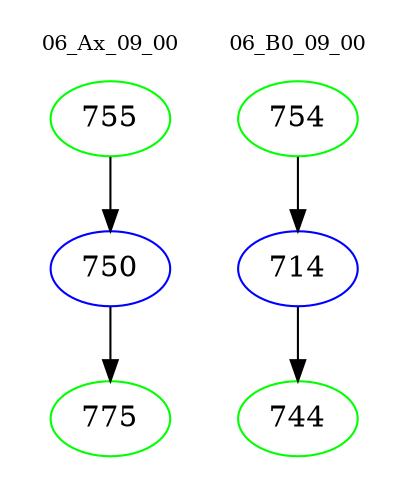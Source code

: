 digraph{
subgraph cluster_0 {
color = white
label = "06_Ax_09_00";
fontsize=10;
T0_755 [label="755", color="green"]
T0_755 -> T0_750 [color="black"]
T0_750 [label="750", color="blue"]
T0_750 -> T0_775 [color="black"]
T0_775 [label="775", color="green"]
}
subgraph cluster_1 {
color = white
label = "06_B0_09_00";
fontsize=10;
T1_754 [label="754", color="green"]
T1_754 -> T1_714 [color="black"]
T1_714 [label="714", color="blue"]
T1_714 -> T1_744 [color="black"]
T1_744 [label="744", color="green"]
}
}
